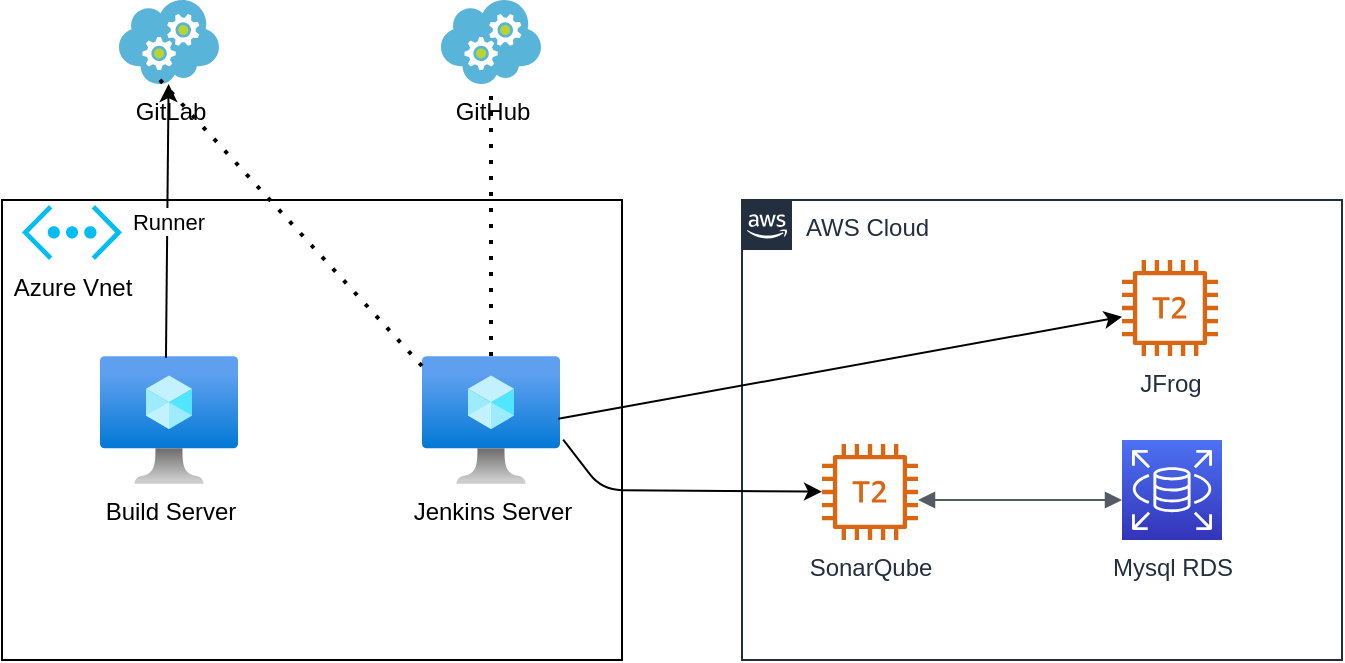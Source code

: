 <mxfile version="14.2.9" type="github">
  <diagram id="cnMWxb56mQSFHv244x8a" name="Page-1">
    <mxGraphModel dx="1027" dy="548" grid="1" gridSize="10" guides="1" tooltips="1" connect="1" arrows="1" fold="1" page="1" pageScale="1" pageWidth="850" pageHeight="1100" math="0" shadow="0">
      <root>
        <mxCell id="0" />
        <mxCell id="1" parent="0" />
        <mxCell id="ZRC63DBw69B0Klb_Bzsb-9" value="" style="rounded=0;whiteSpace=wrap;html=1;" parent="1" vertex="1">
          <mxGeometry x="90" y="160" width="310" height="230" as="geometry" />
        </mxCell>
        <mxCell id="ZRC63DBw69B0Klb_Bzsb-1" value="AWS Cloud" style="points=[[0,0],[0.25,0],[0.5,0],[0.75,0],[1,0],[1,0.25],[1,0.5],[1,0.75],[1,1],[0.75,1],[0.5,1],[0.25,1],[0,1],[0,0.75],[0,0.5],[0,0.25]];outlineConnect=0;gradientColor=none;html=1;whiteSpace=wrap;fontSize=12;fontStyle=0;shape=mxgraph.aws4.group;grIcon=mxgraph.aws4.group_aws_cloud_alt;strokeColor=#232F3E;fillColor=none;verticalAlign=top;align=left;spacingLeft=30;fontColor=#232F3E;dashed=0;" parent="1" vertex="1">
          <mxGeometry x="460" y="160" width="300" height="230" as="geometry" />
        </mxCell>
        <mxCell id="ZRC63DBw69B0Klb_Bzsb-2" value="JFrog" style="outlineConnect=0;fontColor=#232F3E;gradientColor=none;fillColor=#D86613;strokeColor=none;dashed=0;verticalLabelPosition=bottom;verticalAlign=top;align=center;html=1;fontSize=12;fontStyle=0;aspect=fixed;pointerEvents=1;shape=mxgraph.aws4.t2_instance;" parent="1" vertex="1">
          <mxGeometry x="650" y="190" width="48" height="48" as="geometry" />
        </mxCell>
        <mxCell id="ZRC63DBw69B0Klb_Bzsb-3" value="Mysql RDS" style="points=[[0,0,0],[0.25,0,0],[0.5,0,0],[0.75,0,0],[1,0,0],[0,1,0],[0.25,1,0],[0.5,1,0],[0.75,1,0],[1,1,0],[0,0.25,0],[0,0.5,0],[0,0.75,0],[1,0.25,0],[1,0.5,0],[1,0.75,0]];outlineConnect=0;fontColor=#232F3E;gradientColor=#4D72F3;gradientDirection=north;fillColor=#3334B9;strokeColor=#ffffff;dashed=0;verticalLabelPosition=bottom;verticalAlign=top;align=center;html=1;fontSize=12;fontStyle=0;aspect=fixed;shape=mxgraph.aws4.resourceIcon;resIcon=mxgraph.aws4.rds;" parent="1" vertex="1">
          <mxGeometry x="650" y="280" width="50" height="50" as="geometry" />
        </mxCell>
        <mxCell id="ZRC63DBw69B0Klb_Bzsb-4" value="SonarQube" style="outlineConnect=0;fontColor=#232F3E;gradientColor=none;fillColor=#D86613;strokeColor=none;dashed=0;verticalLabelPosition=bottom;verticalAlign=top;align=center;html=1;fontSize=12;fontStyle=0;aspect=fixed;pointerEvents=1;shape=mxgraph.aws4.t2_instance;" parent="1" vertex="1">
          <mxGeometry x="500" y="282" width="48" height="48" as="geometry" />
        </mxCell>
        <mxCell id="ZRC63DBw69B0Klb_Bzsb-5" value="" style="edgeStyle=orthogonalEdgeStyle;html=1;endArrow=block;elbow=vertical;startArrow=block;startFill=1;endFill=1;strokeColor=#545B64;rounded=0;" parent="1" edge="1">
          <mxGeometry width="100" relative="1" as="geometry">
            <mxPoint x="548" y="310" as="sourcePoint" />
            <mxPoint x="650" y="310" as="targetPoint" />
            <Array as="points">
              <mxPoint x="630" y="310" />
              <mxPoint x="630" y="310" />
            </Array>
          </mxGeometry>
        </mxCell>
        <mxCell id="ZRC63DBw69B0Klb_Bzsb-7" value="Azure Vnet" style="verticalLabelPosition=bottom;html=1;verticalAlign=top;align=center;strokeColor=none;fillColor=#00BEF2;shape=mxgraph.azure.virtual_network;pointerEvents=1;" parent="1" vertex="1">
          <mxGeometry x="100" y="162.5" width="50" height="27.5" as="geometry" />
        </mxCell>
        <mxCell id="ZRC63DBw69B0Klb_Bzsb-10" value="Jenkins Server" style="aspect=fixed;html=1;points=[];align=center;image;fontSize=12;image=img/lib/azure2/compute/Virtual_Machine.svg;" parent="1" vertex="1">
          <mxGeometry x="300" y="238" width="69" height="64" as="geometry" />
        </mxCell>
        <mxCell id="ESidqt9NxT3v9yQ9P2vU-1" value="Build Server" style="aspect=fixed;html=1;points=[];align=center;image;fontSize=12;image=img/lib/azure2/compute/Virtual_Machine.svg;" vertex="1" parent="1">
          <mxGeometry x="139" y="238" width="69" height="64" as="geometry" />
        </mxCell>
        <mxCell id="ESidqt9NxT3v9yQ9P2vU-2" value="GitHub" style="aspect=fixed;html=1;points=[];align=center;image;fontSize=12;image=img/lib/mscae/Cloud_Services_Classic.svg;" vertex="1" parent="1">
          <mxGeometry x="309.5" y="60" width="50" height="42" as="geometry" />
        </mxCell>
        <mxCell id="ESidqt9NxT3v9yQ9P2vU-3" value="GitLab" style="aspect=fixed;html=1;points=[];align=center;image;fontSize=12;image=img/lib/mscae/Cloud_Services_Classic.svg;" vertex="1" parent="1">
          <mxGeometry x="148.5" y="60" width="50" height="42" as="geometry" />
        </mxCell>
        <mxCell id="ESidqt9NxT3v9yQ9P2vU-5" value="R" style="endArrow=classic;html=1;exitX=0.478;exitY=0.013;exitDx=0;exitDy=0;exitPerimeter=0;" edge="1" parent="1" source="ESidqt9NxT3v9yQ9P2vU-1" target="ESidqt9NxT3v9yQ9P2vU-3">
          <mxGeometry relative="1" as="geometry">
            <mxPoint x="370" y="280" as="sourcePoint" />
            <mxPoint x="470" y="280" as="targetPoint" />
          </mxGeometry>
        </mxCell>
        <mxCell id="ESidqt9NxT3v9yQ9P2vU-6" value="Runner" style="edgeLabel;resizable=0;html=1;align=center;verticalAlign=middle;" connectable="0" vertex="1" parent="ESidqt9NxT3v9yQ9P2vU-5">
          <mxGeometry relative="1" as="geometry" />
        </mxCell>
        <mxCell id="ESidqt9NxT3v9yQ9P2vU-8" value="" style="endArrow=none;dashed=1;html=1;dashPattern=1 3;strokeWidth=2;" edge="1" parent="1" source="ZRC63DBw69B0Klb_Bzsb-10" target="ESidqt9NxT3v9yQ9P2vU-2">
          <mxGeometry width="50" height="50" relative="1" as="geometry">
            <mxPoint x="150" y="243" as="sourcePoint" />
            <mxPoint x="200" y="193" as="targetPoint" />
          </mxGeometry>
        </mxCell>
        <mxCell id="ESidqt9NxT3v9yQ9P2vU-9" value="" style="endArrow=none;dashed=1;html=1;dashPattern=1 3;strokeWidth=2;entryX=0.41;entryY=0.952;entryDx=0;entryDy=0;entryPerimeter=0;" edge="1" parent="1" target="ESidqt9NxT3v9yQ9P2vU-3">
          <mxGeometry width="50" height="50" relative="1" as="geometry">
            <mxPoint x="300" y="243" as="sourcePoint" />
            <mxPoint x="200" y="193" as="targetPoint" />
          </mxGeometry>
        </mxCell>
        <mxCell id="ESidqt9NxT3v9yQ9P2vU-10" value="" style="endArrow=classic;html=1;exitX=1.023;exitY=0.653;exitDx=0;exitDy=0;exitPerimeter=0;" edge="1" parent="1" source="ZRC63DBw69B0Klb_Bzsb-10" target="ZRC63DBw69B0Klb_Bzsb-4">
          <mxGeometry width="50" height="50" relative="1" as="geometry">
            <mxPoint x="400" y="310" as="sourcePoint" />
            <mxPoint x="450" y="260" as="targetPoint" />
            <Array as="points">
              <mxPoint x="390" y="305" />
            </Array>
          </mxGeometry>
        </mxCell>
        <mxCell id="ESidqt9NxT3v9yQ9P2vU-11" value="" style="endArrow=classic;html=1;exitX=0.988;exitY=0.491;exitDx=0;exitDy=0;exitPerimeter=0;" edge="1" parent="1" source="ZRC63DBw69B0Klb_Bzsb-10" target="ZRC63DBw69B0Klb_Bzsb-2">
          <mxGeometry width="50" height="50" relative="1" as="geometry">
            <mxPoint x="400" y="310" as="sourcePoint" />
            <mxPoint x="450" y="269" as="targetPoint" />
          </mxGeometry>
        </mxCell>
      </root>
    </mxGraphModel>
  </diagram>
</mxfile>

